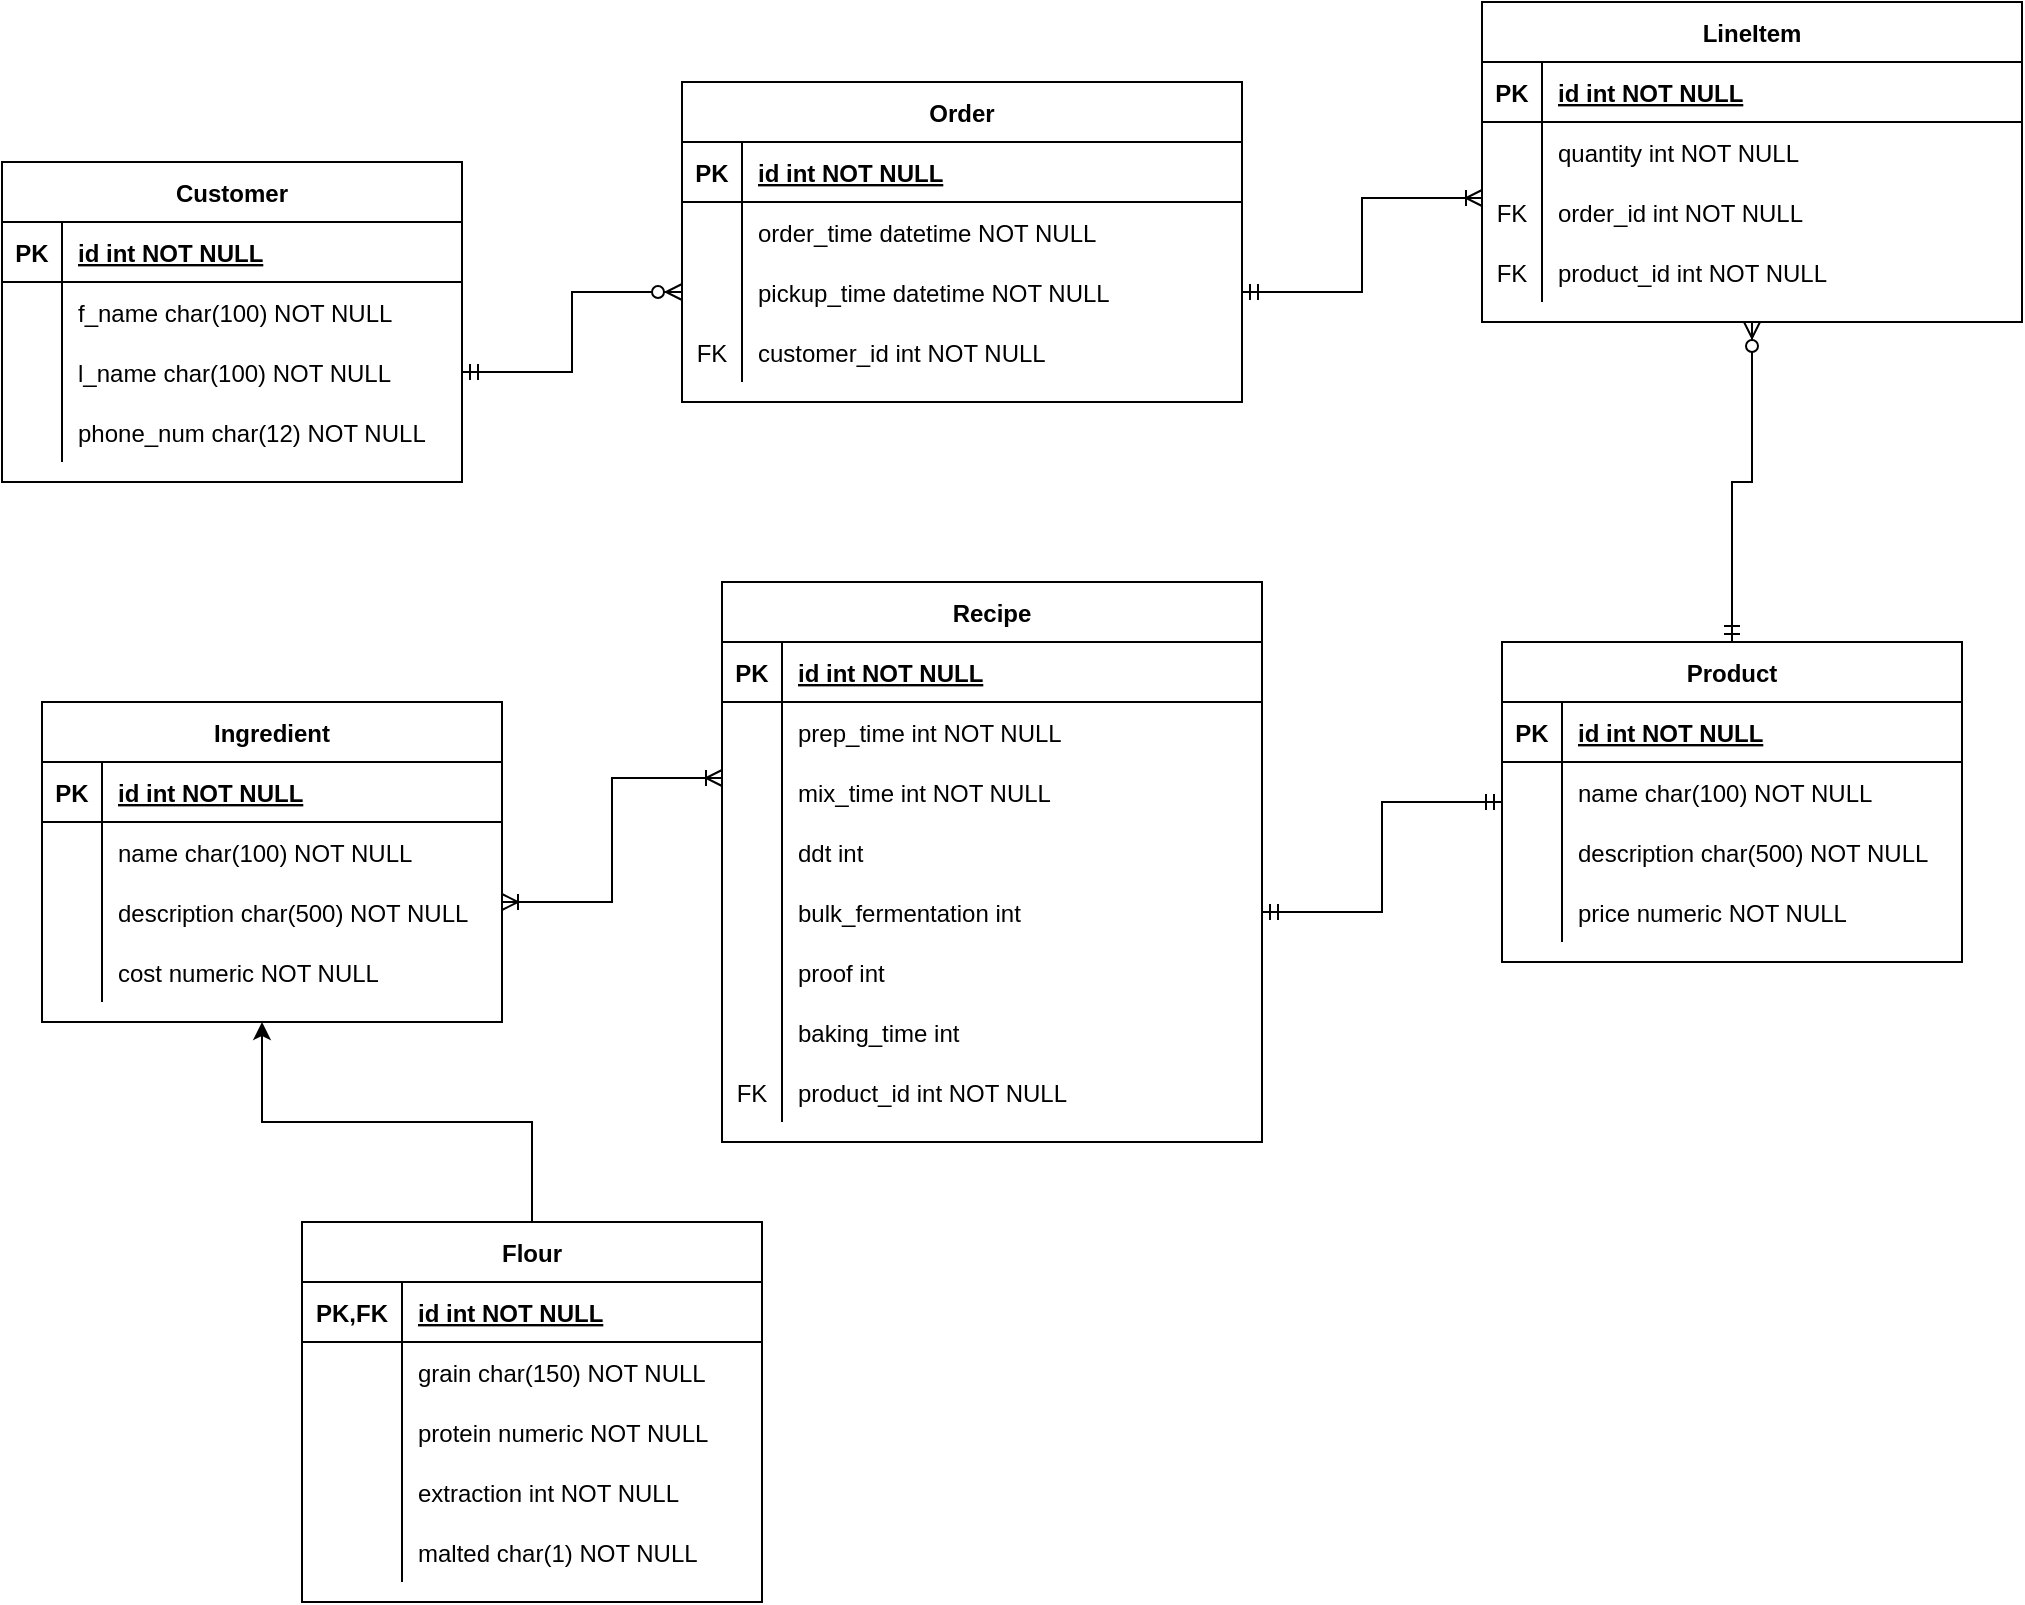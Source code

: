 <mxfile version="16.5.3" type="device"><diagram id="R2lEEEUBdFMjLlhIrx00" name="Page-1"><mxGraphModel dx="1796" dy="646" grid="1" gridSize="10" guides="1" tooltips="1" connect="1" arrows="1" fold="1" page="1" pageScale="1" pageWidth="850" pageHeight="1100" math="0" shadow="0" extFonts="Permanent Marker^https://fonts.googleapis.com/css?family=Permanent+Marker"><root><mxCell id="0"/><mxCell id="1" parent="0"/><mxCell id="RcdkqjyN25x70_0GmIT0-71" value="Customer" style="shape=table;startSize=30;container=1;collapsible=1;childLayout=tableLayout;fixedRows=1;rowLines=0;fontStyle=1;align=center;resizeLast=1;" vertex="1" parent="1"><mxGeometry x="-530" y="300" width="230" height="160" as="geometry"/></mxCell><mxCell id="RcdkqjyN25x70_0GmIT0-72" value="" style="shape=tableRow;horizontal=0;startSize=0;swimlaneHead=0;swimlaneBody=0;fillColor=none;collapsible=0;dropTarget=0;points=[[0,0.5],[1,0.5]];portConstraint=eastwest;top=0;left=0;right=0;bottom=1;" vertex="1" parent="RcdkqjyN25x70_0GmIT0-71"><mxGeometry y="30" width="230" height="30" as="geometry"/></mxCell><mxCell id="RcdkqjyN25x70_0GmIT0-73" value="PK" style="shape=partialRectangle;overflow=hidden;connectable=0;fillColor=none;top=0;left=0;bottom=0;right=0;fontStyle=1;" vertex="1" parent="RcdkqjyN25x70_0GmIT0-72"><mxGeometry width="30" height="30" as="geometry"><mxRectangle width="30" height="30" as="alternateBounds"/></mxGeometry></mxCell><mxCell id="RcdkqjyN25x70_0GmIT0-74" value="id int NOT NULL " style="shape=partialRectangle;overflow=hidden;connectable=0;fillColor=none;align=left;top=0;left=0;bottom=0;right=0;spacingLeft=6;fontStyle=5;" vertex="1" parent="RcdkqjyN25x70_0GmIT0-72"><mxGeometry x="30" width="200" height="30" as="geometry"><mxRectangle width="200" height="30" as="alternateBounds"/></mxGeometry></mxCell><mxCell id="RcdkqjyN25x70_0GmIT0-75" value="" style="shape=tableRow;horizontal=0;startSize=0;swimlaneHead=0;swimlaneBody=0;fillColor=none;collapsible=0;dropTarget=0;points=[[0,0.5],[1,0.5]];portConstraint=eastwest;top=0;left=0;right=0;bottom=0;" vertex="1" parent="RcdkqjyN25x70_0GmIT0-71"><mxGeometry y="60" width="230" height="30" as="geometry"/></mxCell><mxCell id="RcdkqjyN25x70_0GmIT0-76" value="" style="shape=partialRectangle;overflow=hidden;connectable=0;fillColor=none;top=0;left=0;bottom=0;right=0;" vertex="1" parent="RcdkqjyN25x70_0GmIT0-75"><mxGeometry width="30" height="30" as="geometry"><mxRectangle width="30" height="30" as="alternateBounds"/></mxGeometry></mxCell><mxCell id="RcdkqjyN25x70_0GmIT0-77" value="f_name char(100) NOT NULL" style="shape=partialRectangle;overflow=hidden;connectable=0;fillColor=none;align=left;top=0;left=0;bottom=0;right=0;spacingLeft=6;" vertex="1" parent="RcdkqjyN25x70_0GmIT0-75"><mxGeometry x="30" width="200" height="30" as="geometry"><mxRectangle width="200" height="30" as="alternateBounds"/></mxGeometry></mxCell><mxCell id="RcdkqjyN25x70_0GmIT0-78" value="" style="shape=tableRow;horizontal=0;startSize=0;swimlaneHead=0;swimlaneBody=0;fillColor=none;collapsible=0;dropTarget=0;points=[[0,0.5],[1,0.5]];portConstraint=eastwest;top=0;left=0;right=0;bottom=0;" vertex="1" parent="RcdkqjyN25x70_0GmIT0-71"><mxGeometry y="90" width="230" height="30" as="geometry"/></mxCell><mxCell id="RcdkqjyN25x70_0GmIT0-79" value="" style="shape=partialRectangle;overflow=hidden;connectable=0;fillColor=none;top=0;left=0;bottom=0;right=0;" vertex="1" parent="RcdkqjyN25x70_0GmIT0-78"><mxGeometry width="30" height="30" as="geometry"><mxRectangle width="30" height="30" as="alternateBounds"/></mxGeometry></mxCell><mxCell id="RcdkqjyN25x70_0GmIT0-80" value="l_name char(100) NOT NULL" style="shape=partialRectangle;overflow=hidden;connectable=0;fillColor=none;align=left;top=0;left=0;bottom=0;right=0;spacingLeft=6;" vertex="1" parent="RcdkqjyN25x70_0GmIT0-78"><mxGeometry x="30" width="200" height="30" as="geometry"><mxRectangle width="200" height="30" as="alternateBounds"/></mxGeometry></mxCell><mxCell id="RcdkqjyN25x70_0GmIT0-81" value="" style="shape=tableRow;horizontal=0;startSize=0;swimlaneHead=0;swimlaneBody=0;fillColor=none;collapsible=0;dropTarget=0;points=[[0,0.5],[1,0.5]];portConstraint=eastwest;top=0;left=0;right=0;bottom=0;" vertex="1" parent="RcdkqjyN25x70_0GmIT0-71"><mxGeometry y="120" width="230" height="30" as="geometry"/></mxCell><mxCell id="RcdkqjyN25x70_0GmIT0-82" value="" style="shape=partialRectangle;overflow=hidden;connectable=0;fillColor=none;top=0;left=0;bottom=0;right=0;" vertex="1" parent="RcdkqjyN25x70_0GmIT0-81"><mxGeometry width="30" height="30" as="geometry"><mxRectangle width="30" height="30" as="alternateBounds"/></mxGeometry></mxCell><mxCell id="RcdkqjyN25x70_0GmIT0-83" value="phone_num char(12) NOT NULL" style="shape=partialRectangle;overflow=hidden;connectable=0;fillColor=none;align=left;top=0;left=0;bottom=0;right=0;spacingLeft=6;" vertex="1" parent="RcdkqjyN25x70_0GmIT0-81"><mxGeometry x="30" width="200" height="30" as="geometry"><mxRectangle width="200" height="30" as="alternateBounds"/></mxGeometry></mxCell><mxCell id="RcdkqjyN25x70_0GmIT0-84" value="Order" style="shape=table;startSize=30;container=1;collapsible=1;childLayout=tableLayout;fixedRows=1;rowLines=0;fontStyle=1;align=center;resizeLast=1;" vertex="1" parent="1"><mxGeometry x="-190" y="260" width="280" height="160" as="geometry"/></mxCell><mxCell id="RcdkqjyN25x70_0GmIT0-85" value="" style="shape=tableRow;horizontal=0;startSize=0;swimlaneHead=0;swimlaneBody=0;fillColor=none;collapsible=0;dropTarget=0;points=[[0,0.5],[1,0.5]];portConstraint=eastwest;top=0;left=0;right=0;bottom=1;" vertex="1" parent="RcdkqjyN25x70_0GmIT0-84"><mxGeometry y="30" width="280" height="30" as="geometry"/></mxCell><mxCell id="RcdkqjyN25x70_0GmIT0-86" value="PK" style="shape=partialRectangle;overflow=hidden;connectable=0;fillColor=none;top=0;left=0;bottom=0;right=0;fontStyle=1;" vertex="1" parent="RcdkqjyN25x70_0GmIT0-85"><mxGeometry width="30" height="30" as="geometry"><mxRectangle width="30" height="30" as="alternateBounds"/></mxGeometry></mxCell><mxCell id="RcdkqjyN25x70_0GmIT0-87" value="id int NOT NULL " style="shape=partialRectangle;overflow=hidden;connectable=0;fillColor=none;align=left;top=0;left=0;bottom=0;right=0;spacingLeft=6;fontStyle=5;" vertex="1" parent="RcdkqjyN25x70_0GmIT0-85"><mxGeometry x="30" width="250" height="30" as="geometry"><mxRectangle width="250" height="30" as="alternateBounds"/></mxGeometry></mxCell><mxCell id="RcdkqjyN25x70_0GmIT0-88" value="" style="shape=tableRow;horizontal=0;startSize=0;swimlaneHead=0;swimlaneBody=0;fillColor=none;collapsible=0;dropTarget=0;points=[[0,0.5],[1,0.5]];portConstraint=eastwest;top=0;left=0;right=0;bottom=0;" vertex="1" parent="RcdkqjyN25x70_0GmIT0-84"><mxGeometry y="60" width="280" height="30" as="geometry"/></mxCell><mxCell id="RcdkqjyN25x70_0GmIT0-89" value="" style="shape=partialRectangle;overflow=hidden;connectable=0;fillColor=none;top=0;left=0;bottom=0;right=0;" vertex="1" parent="RcdkqjyN25x70_0GmIT0-88"><mxGeometry width="30" height="30" as="geometry"><mxRectangle width="30" height="30" as="alternateBounds"/></mxGeometry></mxCell><mxCell id="RcdkqjyN25x70_0GmIT0-90" value="order_time datetime NOT NULL" style="shape=partialRectangle;overflow=hidden;connectable=0;fillColor=none;align=left;top=0;left=0;bottom=0;right=0;spacingLeft=6;" vertex="1" parent="RcdkqjyN25x70_0GmIT0-88"><mxGeometry x="30" width="250" height="30" as="geometry"><mxRectangle width="250" height="30" as="alternateBounds"/></mxGeometry></mxCell><mxCell id="RcdkqjyN25x70_0GmIT0-91" value="" style="shape=tableRow;horizontal=0;startSize=0;swimlaneHead=0;swimlaneBody=0;fillColor=none;collapsible=0;dropTarget=0;points=[[0,0.5],[1,0.5]];portConstraint=eastwest;top=0;left=0;right=0;bottom=0;" vertex="1" parent="RcdkqjyN25x70_0GmIT0-84"><mxGeometry y="90" width="280" height="30" as="geometry"/></mxCell><mxCell id="RcdkqjyN25x70_0GmIT0-92" value="" style="shape=partialRectangle;overflow=hidden;connectable=0;fillColor=none;top=0;left=0;bottom=0;right=0;" vertex="1" parent="RcdkqjyN25x70_0GmIT0-91"><mxGeometry width="30" height="30" as="geometry"><mxRectangle width="30" height="30" as="alternateBounds"/></mxGeometry></mxCell><mxCell id="RcdkqjyN25x70_0GmIT0-93" value="pickup_time datetime NOT NULL" style="shape=partialRectangle;overflow=hidden;connectable=0;fillColor=none;align=left;top=0;left=0;bottom=0;right=0;spacingLeft=6;" vertex="1" parent="RcdkqjyN25x70_0GmIT0-91"><mxGeometry x="30" width="250" height="30" as="geometry"><mxRectangle width="250" height="30" as="alternateBounds"/></mxGeometry></mxCell><mxCell id="RcdkqjyN25x70_0GmIT0-94" value="" style="shape=tableRow;horizontal=0;startSize=0;swimlaneHead=0;swimlaneBody=0;fillColor=none;collapsible=0;dropTarget=0;points=[[0,0.5],[1,0.5]];portConstraint=eastwest;top=0;left=0;right=0;bottom=0;" vertex="1" parent="RcdkqjyN25x70_0GmIT0-84"><mxGeometry y="120" width="280" height="30" as="geometry"/></mxCell><mxCell id="RcdkqjyN25x70_0GmIT0-95" value="FK" style="shape=partialRectangle;overflow=hidden;connectable=0;fillColor=none;top=0;left=0;bottom=0;right=0;" vertex="1" parent="RcdkqjyN25x70_0GmIT0-94"><mxGeometry width="30" height="30" as="geometry"><mxRectangle width="30" height="30" as="alternateBounds"/></mxGeometry></mxCell><mxCell id="RcdkqjyN25x70_0GmIT0-96" value="customer_id int NOT NULL" style="shape=partialRectangle;overflow=hidden;connectable=0;fillColor=none;align=left;top=0;left=0;bottom=0;right=0;spacingLeft=6;" vertex="1" parent="RcdkqjyN25x70_0GmIT0-94"><mxGeometry x="30" width="250" height="30" as="geometry"><mxRectangle width="250" height="30" as="alternateBounds"/></mxGeometry></mxCell><mxCell id="RcdkqjyN25x70_0GmIT0-97" value="LineItem" style="shape=table;startSize=30;container=1;collapsible=1;childLayout=tableLayout;fixedRows=1;rowLines=0;fontStyle=1;align=center;resizeLast=1;" vertex="1" parent="1"><mxGeometry x="210" y="220" width="270" height="160" as="geometry"/></mxCell><mxCell id="RcdkqjyN25x70_0GmIT0-98" value="" style="shape=tableRow;horizontal=0;startSize=0;swimlaneHead=0;swimlaneBody=0;fillColor=none;collapsible=0;dropTarget=0;points=[[0,0.5],[1,0.5]];portConstraint=eastwest;top=0;left=0;right=0;bottom=1;" vertex="1" parent="RcdkqjyN25x70_0GmIT0-97"><mxGeometry y="30" width="270" height="30" as="geometry"/></mxCell><mxCell id="RcdkqjyN25x70_0GmIT0-99" value="PK" style="shape=partialRectangle;overflow=hidden;connectable=0;fillColor=none;top=0;left=0;bottom=0;right=0;fontStyle=1;" vertex="1" parent="RcdkqjyN25x70_0GmIT0-98"><mxGeometry width="30" height="30" as="geometry"><mxRectangle width="30" height="30" as="alternateBounds"/></mxGeometry></mxCell><mxCell id="RcdkqjyN25x70_0GmIT0-100" value="id int NOT NULL " style="shape=partialRectangle;overflow=hidden;connectable=0;fillColor=none;align=left;top=0;left=0;bottom=0;right=0;spacingLeft=6;fontStyle=5;" vertex="1" parent="RcdkqjyN25x70_0GmIT0-98"><mxGeometry x="30" width="240" height="30" as="geometry"><mxRectangle width="240" height="30" as="alternateBounds"/></mxGeometry></mxCell><mxCell id="RcdkqjyN25x70_0GmIT0-101" value="" style="shape=tableRow;horizontal=0;startSize=0;swimlaneHead=0;swimlaneBody=0;fillColor=none;collapsible=0;dropTarget=0;points=[[0,0.5],[1,0.5]];portConstraint=eastwest;top=0;left=0;right=0;bottom=0;" vertex="1" parent="RcdkqjyN25x70_0GmIT0-97"><mxGeometry y="60" width="270" height="30" as="geometry"/></mxCell><mxCell id="RcdkqjyN25x70_0GmIT0-102" value="" style="shape=partialRectangle;overflow=hidden;connectable=0;fillColor=none;top=0;left=0;bottom=0;right=0;" vertex="1" parent="RcdkqjyN25x70_0GmIT0-101"><mxGeometry width="30" height="30" as="geometry"><mxRectangle width="30" height="30" as="alternateBounds"/></mxGeometry></mxCell><mxCell id="RcdkqjyN25x70_0GmIT0-103" value="quantity int NOT NULL" style="shape=partialRectangle;overflow=hidden;connectable=0;fillColor=none;align=left;top=0;left=0;bottom=0;right=0;spacingLeft=6;" vertex="1" parent="RcdkqjyN25x70_0GmIT0-101"><mxGeometry x="30" width="240" height="30" as="geometry"><mxRectangle width="240" height="30" as="alternateBounds"/></mxGeometry></mxCell><mxCell id="RcdkqjyN25x70_0GmIT0-104" value="" style="shape=tableRow;horizontal=0;startSize=0;swimlaneHead=0;swimlaneBody=0;fillColor=none;collapsible=0;dropTarget=0;points=[[0,0.5],[1,0.5]];portConstraint=eastwest;top=0;left=0;right=0;bottom=0;" vertex="1" parent="RcdkqjyN25x70_0GmIT0-97"><mxGeometry y="90" width="270" height="30" as="geometry"/></mxCell><mxCell id="RcdkqjyN25x70_0GmIT0-105" value="FK" style="shape=partialRectangle;overflow=hidden;connectable=0;fillColor=none;top=0;left=0;bottom=0;right=0;" vertex="1" parent="RcdkqjyN25x70_0GmIT0-104"><mxGeometry width="30" height="30" as="geometry"><mxRectangle width="30" height="30" as="alternateBounds"/></mxGeometry></mxCell><mxCell id="RcdkqjyN25x70_0GmIT0-106" value="order_id int NOT NULL" style="shape=partialRectangle;overflow=hidden;connectable=0;fillColor=none;align=left;top=0;left=0;bottom=0;right=0;spacingLeft=6;" vertex="1" parent="RcdkqjyN25x70_0GmIT0-104"><mxGeometry x="30" width="240" height="30" as="geometry"><mxRectangle width="240" height="30" as="alternateBounds"/></mxGeometry></mxCell><mxCell id="RcdkqjyN25x70_0GmIT0-107" value="" style="shape=tableRow;horizontal=0;startSize=0;swimlaneHead=0;swimlaneBody=0;fillColor=none;collapsible=0;dropTarget=0;points=[[0,0.5],[1,0.5]];portConstraint=eastwest;top=0;left=0;right=0;bottom=0;" vertex="1" parent="RcdkqjyN25x70_0GmIT0-97"><mxGeometry y="120" width="270" height="30" as="geometry"/></mxCell><mxCell id="RcdkqjyN25x70_0GmIT0-108" value="FK" style="shape=partialRectangle;overflow=hidden;connectable=0;fillColor=none;top=0;left=0;bottom=0;right=0;" vertex="1" parent="RcdkqjyN25x70_0GmIT0-107"><mxGeometry width="30" height="30" as="geometry"><mxRectangle width="30" height="30" as="alternateBounds"/></mxGeometry></mxCell><mxCell id="RcdkqjyN25x70_0GmIT0-109" value="product_id int NOT NULL" style="shape=partialRectangle;overflow=hidden;connectable=0;fillColor=none;align=left;top=0;left=0;bottom=0;right=0;spacingLeft=6;" vertex="1" parent="RcdkqjyN25x70_0GmIT0-107"><mxGeometry x="30" width="240" height="30" as="geometry"><mxRectangle width="240" height="30" as="alternateBounds"/></mxGeometry></mxCell><mxCell id="RcdkqjyN25x70_0GmIT0-110" value="Product" style="shape=table;startSize=30;container=1;collapsible=1;childLayout=tableLayout;fixedRows=1;rowLines=0;fontStyle=1;align=center;resizeLast=1;" vertex="1" parent="1"><mxGeometry x="220" y="540" width="230" height="160" as="geometry"/></mxCell><mxCell id="RcdkqjyN25x70_0GmIT0-111" value="" style="shape=tableRow;horizontal=0;startSize=0;swimlaneHead=0;swimlaneBody=0;fillColor=none;collapsible=0;dropTarget=0;points=[[0,0.5],[1,0.5]];portConstraint=eastwest;top=0;left=0;right=0;bottom=1;" vertex="1" parent="RcdkqjyN25x70_0GmIT0-110"><mxGeometry y="30" width="230" height="30" as="geometry"/></mxCell><mxCell id="RcdkqjyN25x70_0GmIT0-112" value="PK" style="shape=partialRectangle;overflow=hidden;connectable=0;fillColor=none;top=0;left=0;bottom=0;right=0;fontStyle=1;" vertex="1" parent="RcdkqjyN25x70_0GmIT0-111"><mxGeometry width="30" height="30" as="geometry"><mxRectangle width="30" height="30" as="alternateBounds"/></mxGeometry></mxCell><mxCell id="RcdkqjyN25x70_0GmIT0-113" value="id int NOT NULL " style="shape=partialRectangle;overflow=hidden;connectable=0;fillColor=none;align=left;top=0;left=0;bottom=0;right=0;spacingLeft=6;fontStyle=5;" vertex="1" parent="RcdkqjyN25x70_0GmIT0-111"><mxGeometry x="30" width="200" height="30" as="geometry"><mxRectangle width="200" height="30" as="alternateBounds"/></mxGeometry></mxCell><mxCell id="RcdkqjyN25x70_0GmIT0-114" value="" style="shape=tableRow;horizontal=0;startSize=0;swimlaneHead=0;swimlaneBody=0;fillColor=none;collapsible=0;dropTarget=0;points=[[0,0.5],[1,0.5]];portConstraint=eastwest;top=0;left=0;right=0;bottom=0;" vertex="1" parent="RcdkqjyN25x70_0GmIT0-110"><mxGeometry y="60" width="230" height="30" as="geometry"/></mxCell><mxCell id="RcdkqjyN25x70_0GmIT0-115" value="" style="shape=partialRectangle;overflow=hidden;connectable=0;fillColor=none;top=0;left=0;bottom=0;right=0;" vertex="1" parent="RcdkqjyN25x70_0GmIT0-114"><mxGeometry width="30" height="30" as="geometry"><mxRectangle width="30" height="30" as="alternateBounds"/></mxGeometry></mxCell><mxCell id="RcdkqjyN25x70_0GmIT0-116" value="name char(100) NOT NULL" style="shape=partialRectangle;overflow=hidden;connectable=0;fillColor=none;align=left;top=0;left=0;bottom=0;right=0;spacingLeft=6;" vertex="1" parent="RcdkqjyN25x70_0GmIT0-114"><mxGeometry x="30" width="200" height="30" as="geometry"><mxRectangle width="200" height="30" as="alternateBounds"/></mxGeometry></mxCell><mxCell id="RcdkqjyN25x70_0GmIT0-117" value="" style="shape=tableRow;horizontal=0;startSize=0;swimlaneHead=0;swimlaneBody=0;fillColor=none;collapsible=0;dropTarget=0;points=[[0,0.5],[1,0.5]];portConstraint=eastwest;top=0;left=0;right=0;bottom=0;" vertex="1" parent="RcdkqjyN25x70_0GmIT0-110"><mxGeometry y="90" width="230" height="30" as="geometry"/></mxCell><mxCell id="RcdkqjyN25x70_0GmIT0-118" value="" style="shape=partialRectangle;overflow=hidden;connectable=0;fillColor=none;top=0;left=0;bottom=0;right=0;" vertex="1" parent="RcdkqjyN25x70_0GmIT0-117"><mxGeometry width="30" height="30" as="geometry"><mxRectangle width="30" height="30" as="alternateBounds"/></mxGeometry></mxCell><mxCell id="RcdkqjyN25x70_0GmIT0-119" value="description char(500) NOT NULL" style="shape=partialRectangle;overflow=hidden;connectable=0;fillColor=none;align=left;top=0;left=0;bottom=0;right=0;spacingLeft=6;" vertex="1" parent="RcdkqjyN25x70_0GmIT0-117"><mxGeometry x="30" width="200" height="30" as="geometry"><mxRectangle width="200" height="30" as="alternateBounds"/></mxGeometry></mxCell><mxCell id="RcdkqjyN25x70_0GmIT0-120" value="" style="shape=tableRow;horizontal=0;startSize=0;swimlaneHead=0;swimlaneBody=0;fillColor=none;collapsible=0;dropTarget=0;points=[[0,0.5],[1,0.5]];portConstraint=eastwest;top=0;left=0;right=0;bottom=0;" vertex="1" parent="RcdkqjyN25x70_0GmIT0-110"><mxGeometry y="120" width="230" height="30" as="geometry"/></mxCell><mxCell id="RcdkqjyN25x70_0GmIT0-121" value="" style="shape=partialRectangle;overflow=hidden;connectable=0;fillColor=none;top=0;left=0;bottom=0;right=0;" vertex="1" parent="RcdkqjyN25x70_0GmIT0-120"><mxGeometry width="30" height="30" as="geometry"><mxRectangle width="30" height="30" as="alternateBounds"/></mxGeometry></mxCell><mxCell id="RcdkqjyN25x70_0GmIT0-122" value="price numeric NOT NULL" style="shape=partialRectangle;overflow=hidden;connectable=0;fillColor=none;align=left;top=0;left=0;bottom=0;right=0;spacingLeft=6;" vertex="1" parent="RcdkqjyN25x70_0GmIT0-120"><mxGeometry x="30" width="200" height="30" as="geometry"><mxRectangle width="200" height="30" as="alternateBounds"/></mxGeometry></mxCell><mxCell id="RcdkqjyN25x70_0GmIT0-123" value="Recipe" style="shape=table;startSize=30;container=1;collapsible=1;childLayout=tableLayout;fixedRows=1;rowLines=0;fontStyle=1;align=center;resizeLast=1;" vertex="1" parent="1"><mxGeometry x="-170" y="510" width="270" height="280" as="geometry"/></mxCell><mxCell id="RcdkqjyN25x70_0GmIT0-124" value="" style="shape=tableRow;horizontal=0;startSize=0;swimlaneHead=0;swimlaneBody=0;fillColor=none;collapsible=0;dropTarget=0;points=[[0,0.5],[1,0.5]];portConstraint=eastwest;top=0;left=0;right=0;bottom=1;" vertex="1" parent="RcdkqjyN25x70_0GmIT0-123"><mxGeometry y="30" width="270" height="30" as="geometry"/></mxCell><mxCell id="RcdkqjyN25x70_0GmIT0-125" value="PK" style="shape=partialRectangle;overflow=hidden;connectable=0;fillColor=none;top=0;left=0;bottom=0;right=0;fontStyle=1;" vertex="1" parent="RcdkqjyN25x70_0GmIT0-124"><mxGeometry width="30" height="30" as="geometry"><mxRectangle width="30" height="30" as="alternateBounds"/></mxGeometry></mxCell><mxCell id="RcdkqjyN25x70_0GmIT0-126" value="id int NOT NULL " style="shape=partialRectangle;overflow=hidden;connectable=0;fillColor=none;align=left;top=0;left=0;bottom=0;right=0;spacingLeft=6;fontStyle=5;" vertex="1" parent="RcdkqjyN25x70_0GmIT0-124"><mxGeometry x="30" width="240" height="30" as="geometry"><mxRectangle width="240" height="30" as="alternateBounds"/></mxGeometry></mxCell><mxCell id="RcdkqjyN25x70_0GmIT0-127" value="" style="shape=tableRow;horizontal=0;startSize=0;swimlaneHead=0;swimlaneBody=0;fillColor=none;collapsible=0;dropTarget=0;points=[[0,0.5],[1,0.5]];portConstraint=eastwest;top=0;left=0;right=0;bottom=0;" vertex="1" parent="RcdkqjyN25x70_0GmIT0-123"><mxGeometry y="60" width="270" height="30" as="geometry"/></mxCell><mxCell id="RcdkqjyN25x70_0GmIT0-128" value="" style="shape=partialRectangle;overflow=hidden;connectable=0;fillColor=none;top=0;left=0;bottom=0;right=0;" vertex="1" parent="RcdkqjyN25x70_0GmIT0-127"><mxGeometry width="30" height="30" as="geometry"><mxRectangle width="30" height="30" as="alternateBounds"/></mxGeometry></mxCell><mxCell id="RcdkqjyN25x70_0GmIT0-129" value="prep_time int NOT NULL" style="shape=partialRectangle;overflow=hidden;connectable=0;fillColor=none;align=left;top=0;left=0;bottom=0;right=0;spacingLeft=6;" vertex="1" parent="RcdkqjyN25x70_0GmIT0-127"><mxGeometry x="30" width="240" height="30" as="geometry"><mxRectangle width="240" height="30" as="alternateBounds"/></mxGeometry></mxCell><mxCell id="RcdkqjyN25x70_0GmIT0-130" value="" style="shape=tableRow;horizontal=0;startSize=0;swimlaneHead=0;swimlaneBody=0;fillColor=none;collapsible=0;dropTarget=0;points=[[0,0.5],[1,0.5]];portConstraint=eastwest;top=0;left=0;right=0;bottom=0;" vertex="1" parent="RcdkqjyN25x70_0GmIT0-123"><mxGeometry y="90" width="270" height="30" as="geometry"/></mxCell><mxCell id="RcdkqjyN25x70_0GmIT0-131" value="" style="shape=partialRectangle;overflow=hidden;connectable=0;fillColor=none;top=0;left=0;bottom=0;right=0;" vertex="1" parent="RcdkqjyN25x70_0GmIT0-130"><mxGeometry width="30" height="30" as="geometry"><mxRectangle width="30" height="30" as="alternateBounds"/></mxGeometry></mxCell><mxCell id="RcdkqjyN25x70_0GmIT0-132" value="mix_time int NOT NULL" style="shape=partialRectangle;overflow=hidden;connectable=0;fillColor=none;align=left;top=0;left=0;bottom=0;right=0;spacingLeft=6;" vertex="1" parent="RcdkqjyN25x70_0GmIT0-130"><mxGeometry x="30" width="240" height="30" as="geometry"><mxRectangle width="240" height="30" as="alternateBounds"/></mxGeometry></mxCell><mxCell id="RcdkqjyN25x70_0GmIT0-133" value="" style="shape=tableRow;horizontal=0;startSize=0;swimlaneHead=0;swimlaneBody=0;fillColor=none;collapsible=0;dropTarget=0;points=[[0,0.5],[1,0.5]];portConstraint=eastwest;top=0;left=0;right=0;bottom=0;" vertex="1" parent="RcdkqjyN25x70_0GmIT0-123"><mxGeometry y="120" width="270" height="30" as="geometry"/></mxCell><mxCell id="RcdkqjyN25x70_0GmIT0-134" value="" style="shape=partialRectangle;overflow=hidden;connectable=0;fillColor=none;top=0;left=0;bottom=0;right=0;" vertex="1" parent="RcdkqjyN25x70_0GmIT0-133"><mxGeometry width="30" height="30" as="geometry"><mxRectangle width="30" height="30" as="alternateBounds"/></mxGeometry></mxCell><mxCell id="RcdkqjyN25x70_0GmIT0-135" value="ddt int" style="shape=partialRectangle;overflow=hidden;connectable=0;fillColor=none;align=left;top=0;left=0;bottom=0;right=0;spacingLeft=6;" vertex="1" parent="RcdkqjyN25x70_0GmIT0-133"><mxGeometry x="30" width="240" height="30" as="geometry"><mxRectangle width="240" height="30" as="alternateBounds"/></mxGeometry></mxCell><mxCell id="RcdkqjyN25x70_0GmIT0-136" value="" style="shape=tableRow;horizontal=0;startSize=0;swimlaneHead=0;swimlaneBody=0;fillColor=none;collapsible=0;dropTarget=0;points=[[0,0.5],[1,0.5]];portConstraint=eastwest;top=0;left=0;right=0;bottom=0;" vertex="1" parent="RcdkqjyN25x70_0GmIT0-123"><mxGeometry y="150" width="270" height="30" as="geometry"/></mxCell><mxCell id="RcdkqjyN25x70_0GmIT0-137" value="" style="shape=partialRectangle;overflow=hidden;connectable=0;fillColor=none;top=0;left=0;bottom=0;right=0;" vertex="1" parent="RcdkqjyN25x70_0GmIT0-136"><mxGeometry width="30" height="30" as="geometry"><mxRectangle width="30" height="30" as="alternateBounds"/></mxGeometry></mxCell><mxCell id="RcdkqjyN25x70_0GmIT0-138" value="bulk_fermentation int" style="shape=partialRectangle;overflow=hidden;connectable=0;fillColor=none;align=left;top=0;left=0;bottom=0;right=0;spacingLeft=6;" vertex="1" parent="RcdkqjyN25x70_0GmIT0-136"><mxGeometry x="30" width="240" height="30" as="geometry"><mxRectangle width="240" height="30" as="alternateBounds"/></mxGeometry></mxCell><mxCell id="RcdkqjyN25x70_0GmIT0-139" value="" style="shape=tableRow;horizontal=0;startSize=0;swimlaneHead=0;swimlaneBody=0;fillColor=none;collapsible=0;dropTarget=0;points=[[0,0.5],[1,0.5]];portConstraint=eastwest;top=0;left=0;right=0;bottom=0;" vertex="1" parent="RcdkqjyN25x70_0GmIT0-123"><mxGeometry y="180" width="270" height="30" as="geometry"/></mxCell><mxCell id="RcdkqjyN25x70_0GmIT0-140" value="" style="shape=partialRectangle;overflow=hidden;connectable=0;fillColor=none;top=0;left=0;bottom=0;right=0;" vertex="1" parent="RcdkqjyN25x70_0GmIT0-139"><mxGeometry width="30" height="30" as="geometry"><mxRectangle width="30" height="30" as="alternateBounds"/></mxGeometry></mxCell><mxCell id="RcdkqjyN25x70_0GmIT0-141" value="proof int" style="shape=partialRectangle;overflow=hidden;connectable=0;fillColor=none;align=left;top=0;left=0;bottom=0;right=0;spacingLeft=6;" vertex="1" parent="RcdkqjyN25x70_0GmIT0-139"><mxGeometry x="30" width="240" height="30" as="geometry"><mxRectangle width="240" height="30" as="alternateBounds"/></mxGeometry></mxCell><mxCell id="RcdkqjyN25x70_0GmIT0-142" value="" style="shape=tableRow;horizontal=0;startSize=0;swimlaneHead=0;swimlaneBody=0;fillColor=none;collapsible=0;dropTarget=0;points=[[0,0.5],[1,0.5]];portConstraint=eastwest;top=0;left=0;right=0;bottom=0;" vertex="1" parent="RcdkqjyN25x70_0GmIT0-123"><mxGeometry y="210" width="270" height="30" as="geometry"/></mxCell><mxCell id="RcdkqjyN25x70_0GmIT0-143" value="" style="shape=partialRectangle;overflow=hidden;connectable=0;fillColor=none;top=0;left=0;bottom=0;right=0;" vertex="1" parent="RcdkqjyN25x70_0GmIT0-142"><mxGeometry width="30" height="30" as="geometry"><mxRectangle width="30" height="30" as="alternateBounds"/></mxGeometry></mxCell><mxCell id="RcdkqjyN25x70_0GmIT0-144" value="baking_time int" style="shape=partialRectangle;overflow=hidden;connectable=0;fillColor=none;align=left;top=0;left=0;bottom=0;right=0;spacingLeft=6;" vertex="1" parent="RcdkqjyN25x70_0GmIT0-142"><mxGeometry x="30" width="240" height="30" as="geometry"><mxRectangle width="240" height="30" as="alternateBounds"/></mxGeometry></mxCell><mxCell id="RcdkqjyN25x70_0GmIT0-145" value="" style="shape=tableRow;horizontal=0;startSize=0;swimlaneHead=0;swimlaneBody=0;fillColor=none;collapsible=0;dropTarget=0;points=[[0,0.5],[1,0.5]];portConstraint=eastwest;top=0;left=0;right=0;bottom=0;" vertex="1" parent="RcdkqjyN25x70_0GmIT0-123"><mxGeometry y="240" width="270" height="30" as="geometry"/></mxCell><mxCell id="RcdkqjyN25x70_0GmIT0-146" value="FK" style="shape=partialRectangle;overflow=hidden;connectable=0;fillColor=none;top=0;left=0;bottom=0;right=0;" vertex="1" parent="RcdkqjyN25x70_0GmIT0-145"><mxGeometry width="30" height="30" as="geometry"><mxRectangle width="30" height="30" as="alternateBounds"/></mxGeometry></mxCell><mxCell id="RcdkqjyN25x70_0GmIT0-147" value="product_id int NOT NULL" style="shape=partialRectangle;overflow=hidden;connectable=0;fillColor=none;align=left;top=0;left=0;bottom=0;right=0;spacingLeft=6;" vertex="1" parent="RcdkqjyN25x70_0GmIT0-145"><mxGeometry x="30" width="240" height="30" as="geometry"><mxRectangle width="240" height="30" as="alternateBounds"/></mxGeometry></mxCell><mxCell id="RcdkqjyN25x70_0GmIT0-148" value="Ingredient" style="shape=table;startSize=30;container=1;collapsible=1;childLayout=tableLayout;fixedRows=1;rowLines=0;fontStyle=1;align=center;resizeLast=1;" vertex="1" parent="1"><mxGeometry x="-510" y="570" width="230" height="160" as="geometry"/></mxCell><mxCell id="RcdkqjyN25x70_0GmIT0-149" value="" style="shape=tableRow;horizontal=0;startSize=0;swimlaneHead=0;swimlaneBody=0;fillColor=none;collapsible=0;dropTarget=0;points=[[0,0.5],[1,0.5]];portConstraint=eastwest;top=0;left=0;right=0;bottom=1;" vertex="1" parent="RcdkqjyN25x70_0GmIT0-148"><mxGeometry y="30" width="230" height="30" as="geometry"/></mxCell><mxCell id="RcdkqjyN25x70_0GmIT0-150" value="PK" style="shape=partialRectangle;overflow=hidden;connectable=0;fillColor=none;top=0;left=0;bottom=0;right=0;fontStyle=1;" vertex="1" parent="RcdkqjyN25x70_0GmIT0-149"><mxGeometry width="30" height="30" as="geometry"><mxRectangle width="30" height="30" as="alternateBounds"/></mxGeometry></mxCell><mxCell id="RcdkqjyN25x70_0GmIT0-151" value="id int NOT NULL " style="shape=partialRectangle;overflow=hidden;connectable=0;fillColor=none;align=left;top=0;left=0;bottom=0;right=0;spacingLeft=6;fontStyle=5;" vertex="1" parent="RcdkqjyN25x70_0GmIT0-149"><mxGeometry x="30" width="200" height="30" as="geometry"><mxRectangle width="200" height="30" as="alternateBounds"/></mxGeometry></mxCell><mxCell id="RcdkqjyN25x70_0GmIT0-152" value="" style="shape=tableRow;horizontal=0;startSize=0;swimlaneHead=0;swimlaneBody=0;fillColor=none;collapsible=0;dropTarget=0;points=[[0,0.5],[1,0.5]];portConstraint=eastwest;top=0;left=0;right=0;bottom=0;" vertex="1" parent="RcdkqjyN25x70_0GmIT0-148"><mxGeometry y="60" width="230" height="30" as="geometry"/></mxCell><mxCell id="RcdkqjyN25x70_0GmIT0-153" value="" style="shape=partialRectangle;overflow=hidden;connectable=0;fillColor=none;top=0;left=0;bottom=0;right=0;" vertex="1" parent="RcdkqjyN25x70_0GmIT0-152"><mxGeometry width="30" height="30" as="geometry"><mxRectangle width="30" height="30" as="alternateBounds"/></mxGeometry></mxCell><mxCell id="RcdkqjyN25x70_0GmIT0-154" value="name char(100) NOT NULL" style="shape=partialRectangle;overflow=hidden;connectable=0;fillColor=none;align=left;top=0;left=0;bottom=0;right=0;spacingLeft=6;" vertex="1" parent="RcdkqjyN25x70_0GmIT0-152"><mxGeometry x="30" width="200" height="30" as="geometry"><mxRectangle width="200" height="30" as="alternateBounds"/></mxGeometry></mxCell><mxCell id="RcdkqjyN25x70_0GmIT0-155" value="" style="shape=tableRow;horizontal=0;startSize=0;swimlaneHead=0;swimlaneBody=0;fillColor=none;collapsible=0;dropTarget=0;points=[[0,0.5],[1,0.5]];portConstraint=eastwest;top=0;left=0;right=0;bottom=0;" vertex="1" parent="RcdkqjyN25x70_0GmIT0-148"><mxGeometry y="90" width="230" height="30" as="geometry"/></mxCell><mxCell id="RcdkqjyN25x70_0GmIT0-156" value="" style="shape=partialRectangle;overflow=hidden;connectable=0;fillColor=none;top=0;left=0;bottom=0;right=0;" vertex="1" parent="RcdkqjyN25x70_0GmIT0-155"><mxGeometry width="30" height="30" as="geometry"><mxRectangle width="30" height="30" as="alternateBounds"/></mxGeometry></mxCell><mxCell id="RcdkqjyN25x70_0GmIT0-157" value="description char(500) NOT NULL" style="shape=partialRectangle;overflow=hidden;connectable=0;fillColor=none;align=left;top=0;left=0;bottom=0;right=0;spacingLeft=6;" vertex="1" parent="RcdkqjyN25x70_0GmIT0-155"><mxGeometry x="30" width="200" height="30" as="geometry"><mxRectangle width="200" height="30" as="alternateBounds"/></mxGeometry></mxCell><mxCell id="RcdkqjyN25x70_0GmIT0-158" value="" style="shape=tableRow;horizontal=0;startSize=0;swimlaneHead=0;swimlaneBody=0;fillColor=none;collapsible=0;dropTarget=0;points=[[0,0.5],[1,0.5]];portConstraint=eastwest;top=0;left=0;right=0;bottom=0;" vertex="1" parent="RcdkqjyN25x70_0GmIT0-148"><mxGeometry y="120" width="230" height="30" as="geometry"/></mxCell><mxCell id="RcdkqjyN25x70_0GmIT0-159" value="" style="shape=partialRectangle;overflow=hidden;connectable=0;fillColor=none;top=0;left=0;bottom=0;right=0;" vertex="1" parent="RcdkqjyN25x70_0GmIT0-158"><mxGeometry width="30" height="30" as="geometry"><mxRectangle width="30" height="30" as="alternateBounds"/></mxGeometry></mxCell><mxCell id="RcdkqjyN25x70_0GmIT0-160" value="cost numeric NOT NULL" style="shape=partialRectangle;overflow=hidden;connectable=0;fillColor=none;align=left;top=0;left=0;bottom=0;right=0;spacingLeft=6;" vertex="1" parent="RcdkqjyN25x70_0GmIT0-158"><mxGeometry x="30" width="200" height="30" as="geometry"><mxRectangle width="200" height="30" as="alternateBounds"/></mxGeometry></mxCell><mxCell id="RcdkqjyN25x70_0GmIT0-196" style="edgeStyle=elbowEdgeStyle;rounded=0;orthogonalLoop=1;jettySize=auto;elbow=vertical;html=1;" edge="1" parent="1" source="RcdkqjyN25x70_0GmIT0-161"><mxGeometry relative="1" as="geometry"><mxPoint x="-400" y="730" as="targetPoint"/></mxGeometry></mxCell><mxCell id="RcdkqjyN25x70_0GmIT0-161" value="Flour" style="shape=table;startSize=30;container=1;collapsible=1;childLayout=tableLayout;fixedRows=1;rowLines=0;fontStyle=1;align=center;resizeLast=1;" vertex="1" parent="1"><mxGeometry x="-380" y="830" width="230" height="190" as="geometry"/></mxCell><mxCell id="RcdkqjyN25x70_0GmIT0-162" value="" style="shape=tableRow;horizontal=0;startSize=0;swimlaneHead=0;swimlaneBody=0;fillColor=none;collapsible=0;dropTarget=0;points=[[0,0.5],[1,0.5]];portConstraint=eastwest;top=0;left=0;right=0;bottom=1;" vertex="1" parent="RcdkqjyN25x70_0GmIT0-161"><mxGeometry y="30" width="230" height="30" as="geometry"/></mxCell><mxCell id="RcdkqjyN25x70_0GmIT0-163" value="PK,FK" style="shape=partialRectangle;overflow=hidden;connectable=0;fillColor=none;top=0;left=0;bottom=0;right=0;fontStyle=1;" vertex="1" parent="RcdkqjyN25x70_0GmIT0-162"><mxGeometry width="50" height="30" as="geometry"><mxRectangle width="50" height="30" as="alternateBounds"/></mxGeometry></mxCell><mxCell id="RcdkqjyN25x70_0GmIT0-164" value="id int NOT NULL" style="shape=partialRectangle;overflow=hidden;connectable=0;fillColor=none;align=left;top=0;left=0;bottom=0;right=0;spacingLeft=6;fontStyle=5;" vertex="1" parent="RcdkqjyN25x70_0GmIT0-162"><mxGeometry x="50" width="180" height="30" as="geometry"><mxRectangle width="180" height="30" as="alternateBounds"/></mxGeometry></mxCell><mxCell id="RcdkqjyN25x70_0GmIT0-165" value="" style="shape=tableRow;horizontal=0;startSize=0;swimlaneHead=0;swimlaneBody=0;fillColor=none;collapsible=0;dropTarget=0;points=[[0,0.5],[1,0.5]];portConstraint=eastwest;top=0;left=0;right=0;bottom=0;" vertex="1" parent="RcdkqjyN25x70_0GmIT0-161"><mxGeometry y="60" width="230" height="30" as="geometry"/></mxCell><mxCell id="RcdkqjyN25x70_0GmIT0-166" value="" style="shape=partialRectangle;overflow=hidden;connectable=0;fillColor=none;top=0;left=0;bottom=0;right=0;" vertex="1" parent="RcdkqjyN25x70_0GmIT0-165"><mxGeometry width="50" height="30" as="geometry"><mxRectangle width="50" height="30" as="alternateBounds"/></mxGeometry></mxCell><mxCell id="RcdkqjyN25x70_0GmIT0-167" value="grain char(150) NOT NULL" style="shape=partialRectangle;overflow=hidden;connectable=0;fillColor=none;align=left;top=0;left=0;bottom=0;right=0;spacingLeft=6;" vertex="1" parent="RcdkqjyN25x70_0GmIT0-165"><mxGeometry x="50" width="180" height="30" as="geometry"><mxRectangle width="180" height="30" as="alternateBounds"/></mxGeometry></mxCell><mxCell id="RcdkqjyN25x70_0GmIT0-168" value="" style="shape=tableRow;horizontal=0;startSize=0;swimlaneHead=0;swimlaneBody=0;fillColor=none;collapsible=0;dropTarget=0;points=[[0,0.5],[1,0.5]];portConstraint=eastwest;top=0;left=0;right=0;bottom=0;" vertex="1" parent="RcdkqjyN25x70_0GmIT0-161"><mxGeometry y="90" width="230" height="30" as="geometry"/></mxCell><mxCell id="RcdkqjyN25x70_0GmIT0-169" value="" style="shape=partialRectangle;overflow=hidden;connectable=0;fillColor=none;top=0;left=0;bottom=0;right=0;" vertex="1" parent="RcdkqjyN25x70_0GmIT0-168"><mxGeometry width="50" height="30" as="geometry"><mxRectangle width="50" height="30" as="alternateBounds"/></mxGeometry></mxCell><mxCell id="RcdkqjyN25x70_0GmIT0-170" value="protein numeric NOT NULL" style="shape=partialRectangle;overflow=hidden;connectable=0;fillColor=none;align=left;top=0;left=0;bottom=0;right=0;spacingLeft=6;" vertex="1" parent="RcdkqjyN25x70_0GmIT0-168"><mxGeometry x="50" width="180" height="30" as="geometry"><mxRectangle width="180" height="30" as="alternateBounds"/></mxGeometry></mxCell><mxCell id="RcdkqjyN25x70_0GmIT0-171" value="" style="shape=tableRow;horizontal=0;startSize=0;swimlaneHead=0;swimlaneBody=0;fillColor=none;collapsible=0;dropTarget=0;points=[[0,0.5],[1,0.5]];portConstraint=eastwest;top=0;left=0;right=0;bottom=0;" vertex="1" parent="RcdkqjyN25x70_0GmIT0-161"><mxGeometry y="120" width="230" height="30" as="geometry"/></mxCell><mxCell id="RcdkqjyN25x70_0GmIT0-172" value="" style="shape=partialRectangle;overflow=hidden;connectable=0;fillColor=none;top=0;left=0;bottom=0;right=0;" vertex="1" parent="RcdkqjyN25x70_0GmIT0-171"><mxGeometry width="50" height="30" as="geometry"><mxRectangle width="50" height="30" as="alternateBounds"/></mxGeometry></mxCell><mxCell id="RcdkqjyN25x70_0GmIT0-173" value="extraction int NOT NULL" style="shape=partialRectangle;overflow=hidden;connectable=0;fillColor=none;align=left;top=0;left=0;bottom=0;right=0;spacingLeft=6;" vertex="1" parent="RcdkqjyN25x70_0GmIT0-171"><mxGeometry x="50" width="180" height="30" as="geometry"><mxRectangle width="180" height="30" as="alternateBounds"/></mxGeometry></mxCell><mxCell id="RcdkqjyN25x70_0GmIT0-174" value="" style="shape=tableRow;horizontal=0;startSize=0;swimlaneHead=0;swimlaneBody=0;fillColor=none;collapsible=0;dropTarget=0;points=[[0,0.5],[1,0.5]];portConstraint=eastwest;top=0;left=0;right=0;bottom=0;" vertex="1" parent="RcdkqjyN25x70_0GmIT0-161"><mxGeometry y="150" width="230" height="30" as="geometry"/></mxCell><mxCell id="RcdkqjyN25x70_0GmIT0-175" value="" style="shape=partialRectangle;overflow=hidden;connectable=0;fillColor=none;top=0;left=0;bottom=0;right=0;" vertex="1" parent="RcdkqjyN25x70_0GmIT0-174"><mxGeometry width="50" height="30" as="geometry"><mxRectangle width="50" height="30" as="alternateBounds"/></mxGeometry></mxCell><mxCell id="RcdkqjyN25x70_0GmIT0-176" value="malted char(1) NOT NULL" style="shape=partialRectangle;overflow=hidden;connectable=0;fillColor=none;align=left;top=0;left=0;bottom=0;right=0;spacingLeft=6;" vertex="1" parent="RcdkqjyN25x70_0GmIT0-174"><mxGeometry x="50" width="180" height="30" as="geometry"><mxRectangle width="180" height="30" as="alternateBounds"/></mxGeometry></mxCell><mxCell id="RcdkqjyN25x70_0GmIT0-186" value="" style="edgeStyle=elbowEdgeStyle;fontSize=12;html=1;endArrow=ERzeroToMany;startArrow=ERmandOne;rounded=0;entryX=0;entryY=0.5;entryDx=0;entryDy=0;exitX=1;exitY=0.5;exitDx=0;exitDy=0;" edge="1" parent="1" source="RcdkqjyN25x70_0GmIT0-78" target="RcdkqjyN25x70_0GmIT0-91"><mxGeometry width="100" height="100" relative="1" as="geometry"><mxPoint x="-290" y="530" as="sourcePoint"/><mxPoint x="-190" y="430" as="targetPoint"/></mxGeometry></mxCell><mxCell id="RcdkqjyN25x70_0GmIT0-189" value="" style="edgeStyle=elbowEdgeStyle;fontSize=12;html=1;endArrow=ERoneToMany;startArrow=ERmandOne;rounded=0;exitX=1;exitY=0.5;exitDx=0;exitDy=0;" edge="1" parent="1" source="RcdkqjyN25x70_0GmIT0-91"><mxGeometry width="100" height="100" relative="1" as="geometry"><mxPoint x="110" y="450" as="sourcePoint"/><mxPoint x="210" y="318" as="targetPoint"/></mxGeometry></mxCell><mxCell id="RcdkqjyN25x70_0GmIT0-190" value="" style="edgeStyle=elbowEdgeStyle;fontSize=12;html=1;endArrow=ERzeroToMany;startArrow=ERmandOne;rounded=0;entryX=0.5;entryY=1;entryDx=0;entryDy=0;elbow=vertical;exitX=0.5;exitY=0;exitDx=0;exitDy=0;" edge="1" parent="1" source="RcdkqjyN25x70_0GmIT0-110" target="RcdkqjyN25x70_0GmIT0-97"><mxGeometry width="100" height="100" relative="1" as="geometry"><mxPoint x="400" y="480" as="sourcePoint"/><mxPoint x="160" y="550" as="targetPoint"/></mxGeometry></mxCell><mxCell id="RcdkqjyN25x70_0GmIT0-191" value="" style="edgeStyle=elbowEdgeStyle;fontSize=12;html=1;endArrow=ERmandOne;startArrow=ERmandOne;rounded=0;exitX=1;exitY=0.5;exitDx=0;exitDy=0;" edge="1" parent="1" source="RcdkqjyN25x70_0GmIT0-136"><mxGeometry width="100" height="100" relative="1" as="geometry"><mxPoint x="120" y="720" as="sourcePoint"/><mxPoint x="220" y="620" as="targetPoint"/></mxGeometry></mxCell><mxCell id="RcdkqjyN25x70_0GmIT0-192" value="" style="edgeStyle=elbowEdgeStyle;fontSize=12;html=1;endArrow=ERoneToMany;startArrow=ERoneToMany;rounded=0;" edge="1" parent="1"><mxGeometry width="100" height="100" relative="1" as="geometry"><mxPoint x="-280" y="670" as="sourcePoint"/><mxPoint x="-170" y="608" as="targetPoint"/></mxGeometry></mxCell></root></mxGraphModel></diagram></mxfile>